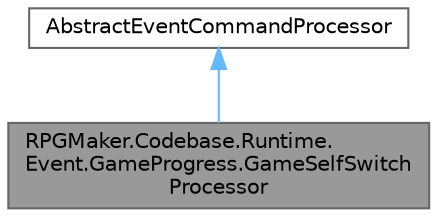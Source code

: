 digraph "RPGMaker.Codebase.Runtime.Event.GameProgress.GameSelfSwitchProcessor"
{
 // LATEX_PDF_SIZE
  bgcolor="transparent";
  edge [fontname=Helvetica,fontsize=10,labelfontname=Helvetica,labelfontsize=10];
  node [fontname=Helvetica,fontsize=10,shape=box,height=0.2,width=0.4];
  Node1 [id="Node000001",label="RPGMaker.Codebase.Runtime.\lEvent.GameProgress.GameSelfSwitch\lProcessor",height=0.2,width=0.4,color="gray40", fillcolor="grey60", style="filled", fontcolor="black",tooltip="😁 （※翻訳者追記） いわゆるプログラムで言う所の、インストラクション（Instruction；命令）だ。つまりこれは、ゲーム自身切替命令"];
  Node2 -> Node1 [id="edge1_Node000001_Node000002",dir="back",color="steelblue1",style="solid",tooltip=" "];
  Node2 [id="Node000002",label="AbstractEventCommandProcessor",height=0.2,width=0.4,color="gray40", fillcolor="white", style="filled",URL="$d9/de5/class_r_p_g_maker_1_1_codebase_1_1_runtime_1_1_event_1_1_abstract_event_command_processor.html",tooltip="😁 （※翻訳者追記） いわゆるプログラムで言う所の、インストラクション（Instruction；命令）だ。その抽象クラス"];
}
